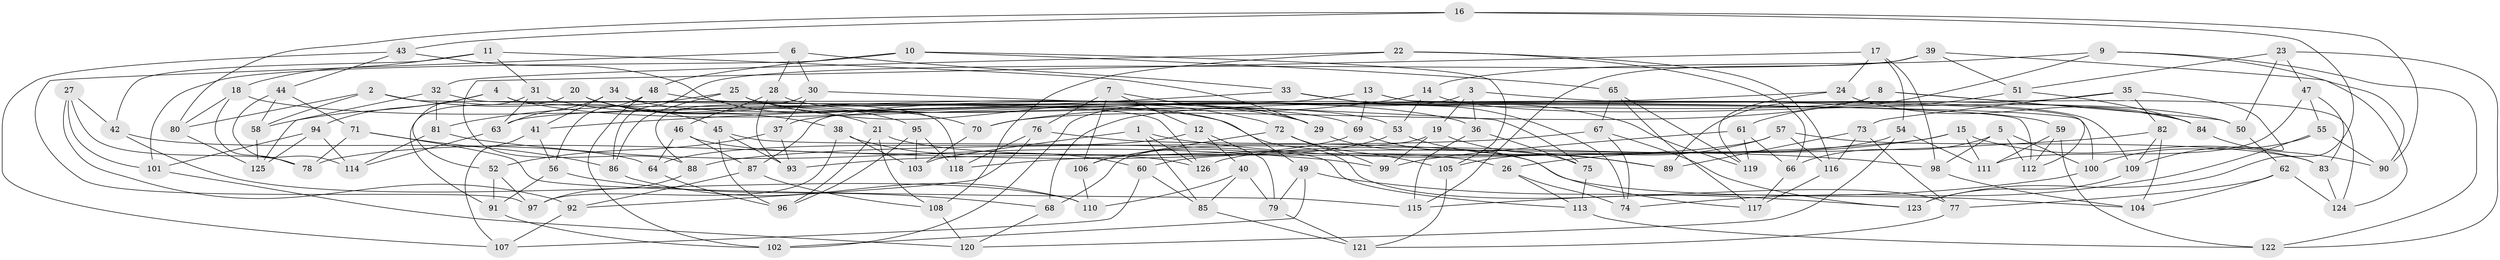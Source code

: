 // Generated by graph-tools (version 1.1) at 2025/58/03/09/25 04:58:42]
// undirected, 126 vertices, 252 edges
graph export_dot {
graph [start="1"]
  node [color=gray90,style=filled];
  1;
  2;
  3;
  4;
  5;
  6;
  7;
  8;
  9;
  10;
  11;
  12;
  13;
  14;
  15;
  16;
  17;
  18;
  19;
  20;
  21;
  22;
  23;
  24;
  25;
  26;
  27;
  28;
  29;
  30;
  31;
  32;
  33;
  34;
  35;
  36;
  37;
  38;
  39;
  40;
  41;
  42;
  43;
  44;
  45;
  46;
  47;
  48;
  49;
  50;
  51;
  52;
  53;
  54;
  55;
  56;
  57;
  58;
  59;
  60;
  61;
  62;
  63;
  64;
  65;
  66;
  67;
  68;
  69;
  70;
  71;
  72;
  73;
  74;
  75;
  76;
  77;
  78;
  79;
  80;
  81;
  82;
  83;
  84;
  85;
  86;
  87;
  88;
  89;
  90;
  91;
  92;
  93;
  94;
  95;
  96;
  97;
  98;
  99;
  100;
  101;
  102;
  103;
  104;
  105;
  106;
  107;
  108;
  109;
  110;
  111;
  112;
  113;
  114;
  115;
  116;
  117;
  118;
  119;
  120;
  121;
  122;
  123;
  124;
  125;
  126;
  1 -- 85;
  1 -- 98;
  1 -- 103;
  1 -- 126;
  2 -- 80;
  2 -- 45;
  2 -- 58;
  2 -- 112;
  3 -- 102;
  3 -- 19;
  3 -- 84;
  3 -- 36;
  4 -- 126;
  4 -- 58;
  4 -- 94;
  4 -- 36;
  5 -- 66;
  5 -- 98;
  5 -- 112;
  5 -- 100;
  6 -- 30;
  6 -- 97;
  6 -- 33;
  6 -- 28;
  7 -- 29;
  7 -- 76;
  7 -- 106;
  7 -- 12;
  8 -- 124;
  8 -- 70;
  8 -- 50;
  8 -- 87;
  9 -- 122;
  9 -- 89;
  9 -- 90;
  9 -- 14;
  10 -- 105;
  10 -- 48;
  10 -- 65;
  10 -- 101;
  11 -- 31;
  11 -- 42;
  11 -- 18;
  11 -- 29;
  12 -- 79;
  12 -- 64;
  12 -- 40;
  13 -- 112;
  13 -- 109;
  13 -- 69;
  13 -- 63;
  14 -- 50;
  14 -- 70;
  14 -- 53;
  15 -- 83;
  15 -- 111;
  15 -- 26;
  15 -- 93;
  16 -- 80;
  16 -- 90;
  16 -- 43;
  16 -- 123;
  17 -- 24;
  17 -- 88;
  17 -- 98;
  17 -- 54;
  18 -- 78;
  18 -- 80;
  18 -- 29;
  19 -- 68;
  19 -- 99;
  19 -- 89;
  20 -- 21;
  20 -- 95;
  20 -- 38;
  20 -- 91;
  21 -- 26;
  21 -- 96;
  21 -- 108;
  22 -- 108;
  22 -- 116;
  22 -- 32;
  22 -- 66;
  23 -- 51;
  23 -- 50;
  23 -- 47;
  23 -- 122;
  24 -- 37;
  24 -- 84;
  24 -- 119;
  25 -- 81;
  25 -- 72;
  25 -- 69;
  25 -- 86;
  26 -- 113;
  26 -- 74;
  27 -- 101;
  27 -- 42;
  27 -- 78;
  27 -- 92;
  28 -- 46;
  28 -- 53;
  28 -- 93;
  29 -- 117;
  30 -- 88;
  30 -- 37;
  30 -- 75;
  31 -- 52;
  31 -- 63;
  31 -- 77;
  32 -- 118;
  32 -- 125;
  32 -- 81;
  33 -- 74;
  33 -- 119;
  33 -- 41;
  34 -- 100;
  34 -- 41;
  34 -- 49;
  34 -- 63;
  35 -- 82;
  35 -- 68;
  35 -- 73;
  35 -- 109;
  36 -- 75;
  36 -- 115;
  37 -- 52;
  37 -- 93;
  38 -- 97;
  38 -- 103;
  38 -- 60;
  39 -- 124;
  39 -- 86;
  39 -- 115;
  39 -- 51;
  40 -- 79;
  40 -- 85;
  40 -- 110;
  41 -- 107;
  41 -- 56;
  42 -- 64;
  42 -- 110;
  43 -- 44;
  43 -- 70;
  43 -- 107;
  44 -- 58;
  44 -- 114;
  44 -- 71;
  45 -- 113;
  45 -- 93;
  45 -- 96;
  46 -- 126;
  46 -- 87;
  46 -- 64;
  47 -- 111;
  47 -- 83;
  47 -- 55;
  48 -- 59;
  48 -- 56;
  48 -- 102;
  49 -- 123;
  49 -- 102;
  49 -- 79;
  50 -- 62;
  51 -- 84;
  51 -- 61;
  52 -- 97;
  52 -- 91;
  53 -- 106;
  53 -- 89;
  54 -- 111;
  54 -- 126;
  54 -- 120;
  55 -- 100;
  55 -- 90;
  55 -- 74;
  56 -- 68;
  56 -- 91;
  57 -- 60;
  57 -- 105;
  57 -- 83;
  57 -- 116;
  58 -- 125;
  59 -- 112;
  59 -- 111;
  59 -- 122;
  60 -- 107;
  60 -- 85;
  61 -- 119;
  61 -- 99;
  61 -- 66;
  62 -- 124;
  62 -- 77;
  62 -- 104;
  63 -- 114;
  64 -- 96;
  65 -- 67;
  65 -- 117;
  65 -- 119;
  66 -- 117;
  67 -- 88;
  67 -- 74;
  67 -- 123;
  68 -- 120;
  69 -- 75;
  69 -- 78;
  70 -- 103;
  71 -- 86;
  71 -- 115;
  71 -- 78;
  72 -- 106;
  72 -- 105;
  72 -- 99;
  73 -- 77;
  73 -- 116;
  73 -- 89;
  75 -- 113;
  76 -- 104;
  76 -- 92;
  76 -- 118;
  77 -- 121;
  79 -- 121;
  80 -- 125;
  81 -- 99;
  81 -- 114;
  82 -- 104;
  82 -- 109;
  82 -- 118;
  83 -- 124;
  84 -- 90;
  85 -- 121;
  86 -- 110;
  87 -- 92;
  87 -- 108;
  88 -- 97;
  91 -- 102;
  92 -- 107;
  94 -- 101;
  94 -- 125;
  94 -- 114;
  95 -- 118;
  95 -- 96;
  95 -- 103;
  98 -- 104;
  100 -- 115;
  101 -- 120;
  105 -- 121;
  106 -- 110;
  108 -- 120;
  109 -- 123;
  113 -- 122;
  116 -- 117;
}
